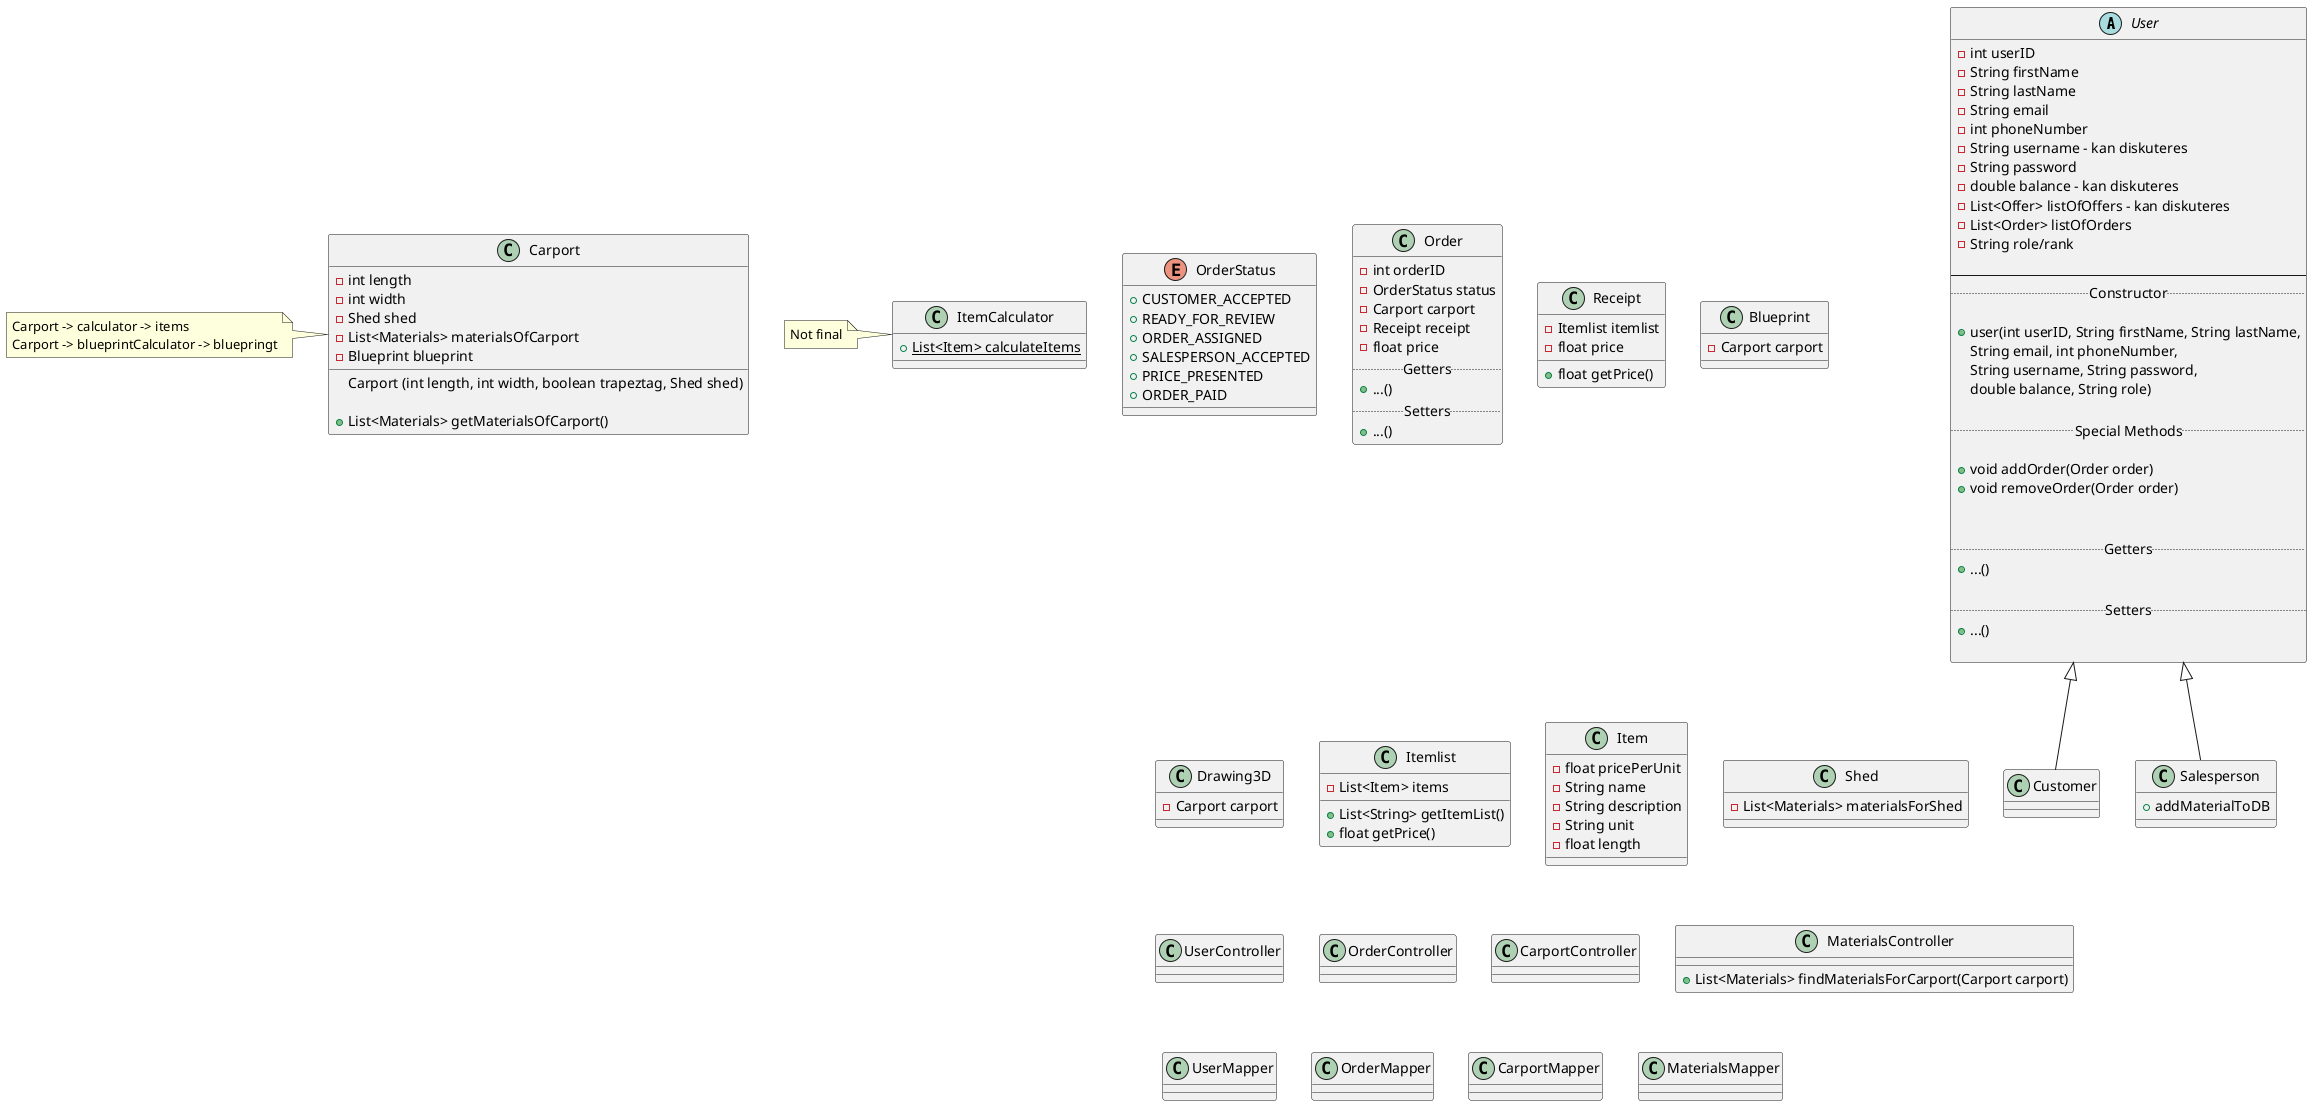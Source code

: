 @startuml
'https://plantuml.com/class-diagram

abstract User{
    - int userID
    - String firstName
    - String lastName
    - String email
    - int phoneNumber
    - String username - kan diskuteres
    - String password
    - double balance - kan diskuteres
    - List<Offer> listOfOffers - kan diskuteres
    - List<Order> listOfOrders
    - String role/rank

    --
    ..Constructor..

    + user(int userID, String firstName, String lastName,
    String email, int phoneNumber,
    String username, String password,
    double balance, String role)

    ..Special Methods..

    + void addOrder(Order order)
    + void removeOrder(Order order)


    ..Getters..
    + ...()

    ..Setters..
    + ...()

}

class Customer extends User {

}


class Salesperson extends User {


    + addMaterialToDB

}

Enum OrderStatus {
    + CUSTOMER_ACCEPTED
    + READY_FOR_REVIEW
    + ORDER_ASSIGNED
    + SALESPERSON_ACCEPTED
    + PRICE_PRESENTED
    + ORDER_PAID
}

class Order {
    - int orderID
    - OrderStatus status
    - Carport carport
    - Receipt receipt
    - float price
    ..Getters..
    + ...()
    ..Setters..
    + ...()
}
class Receipt {
    - Itemlist itemlist
    - float price
    + float getPrice()
}
/'class Receipt'/
class Carport {

    - int length
    - int width
    - Shed shed
    - List<Materials> materialsOfCarport
    - Blueprint blueprint
    Carport (int length, int width, boolean trapeztag, Shed shed)

    + List<Materials> getMaterialsOfCarport()


}
note left: Carport -> calculator -> items \nCarport -> blueprintCalculator -> bluepringt


class Blueprint {
    - Carport carport
}

class Drawing3D{

    - Carport carport
}

class Itemlist{
    - List<Item> items
    + List<String> getItemList()
    + float getPrice()
}

class Item {
    - float pricePerUnit
    - String name
    - String description
    - String unit
    - float length
}


class Shed {
    - List<Materials> materialsForShed
}





class ItemCalculator {
    + {static} List<Item> calculateItems

}
note left: Not final

class UserController
class OrderController
class CarportController {


}


class MaterialsController{

    + List<Materials> findMaterialsForCarport(Carport carport)
    }

class UserMapper
class OrderMapper
class CarportMapper
class MaterialsMapper






@enduml